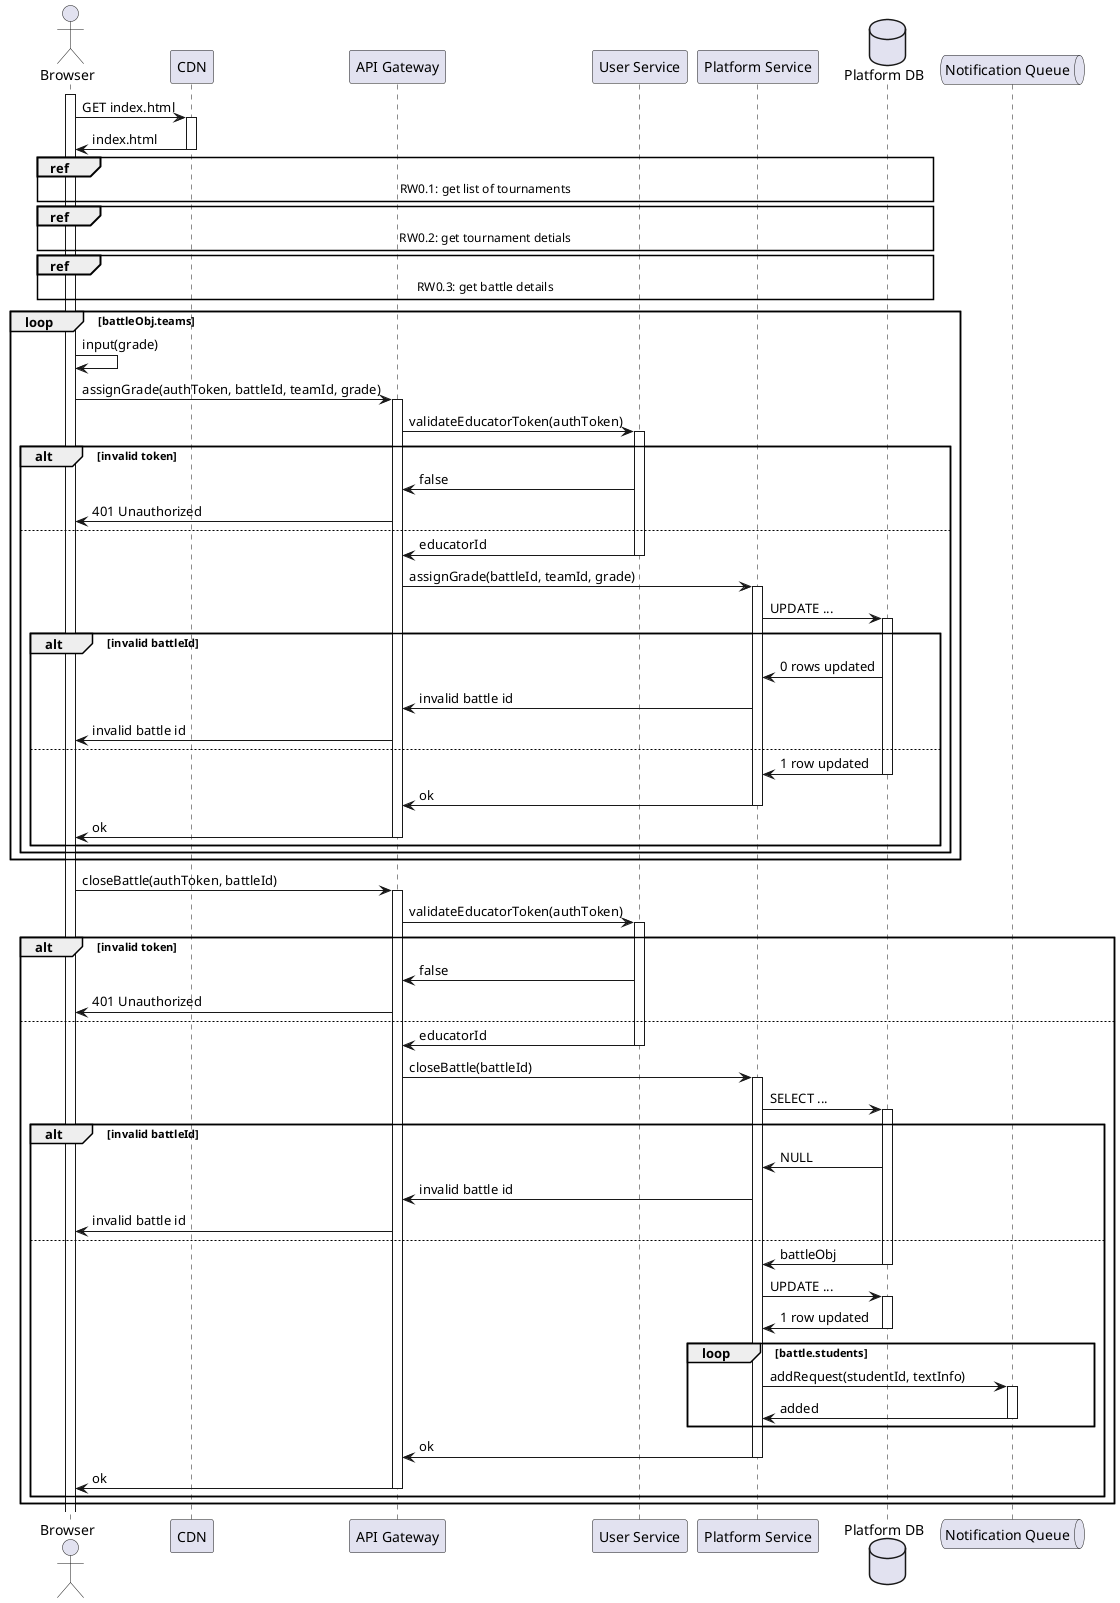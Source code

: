 @startuml RW8 - Educator manually evaluates teams

actor Browser
participant CDN
participant "API Gateway" as gateway
participant "User Service" as auth

participant "Platform Service" as platform
database "Platform DB" as platformDb

queue  "Notification Queue" as notificationQueue

activate Browser
Browser -> CDN ++ : GET index.html
Browser <- CDN -- : index.html

ref over Browser, gateway, auth, platform, platformDb: RW0.1: get list of tournaments
ref over Browser, gateway, auth, platform, platformDb: RW0.2: get tournament detials
ref over Browser, gateway, auth, platform, platformDb: RW0.3: get battle details


loop battleObj.teams
    Browser -> Browser : input(grade)

    Browser -> gateway ++ : assignGrade(authToken, battleId, teamId, grade)
    gateway -> auth ++ : validateEducatorToken(authToken)
    alt invalid token
        gateway <- auth : false
        Browser <- gateway : 401 Unauthorized
    else
        gateway <- auth -- : educatorId
        gateway -> platform ++ : assignGrade(battleId, teamId, grade)

        platform -> platformDb ++ : UPDATE ...

        alt invalid battleId
            platform <- platformDb : 0 rows updated
            gateway <- platform : invalid battle id
            Browser <- gateway : invalid battle id
        else
            platform <- platformDb -- : 1 row updated
            gateway <- platform -- : ok
            Browser <- gateway -- : ok
        end
    end

end

Browser -> gateway ++ : closeBattle(authToken, battleId)
gateway -> auth ++ : validateEducatorToken(authToken)
alt invalid token
    gateway <- auth : false
    Browser <- gateway : 401 Unauthorized
else
    gateway <- auth -- : educatorId
    gateway -> platform ++ : closeBattle(battleId)

    platform -> platformDb ++ : SELECT ...

    alt invalid battleId
        platform <- platformDb : NULL
        gateway <- platform : invalid battle id
        Browser <- gateway : invalid battle id
    else
        platform <- platformDb -- : battleObj
        platform -> platformDb ++ : UPDATE ...
        platform <- platformDb -- : 1 row updated

        loop battle.students
            platform -> notificationQueue ++ : addRequest(studentId, textInfo)
            platform <- notificationQueue --: added
        end

        gateway <- platform -- : ok
        Browser <- gateway -- : ok
    end
end


@enduml